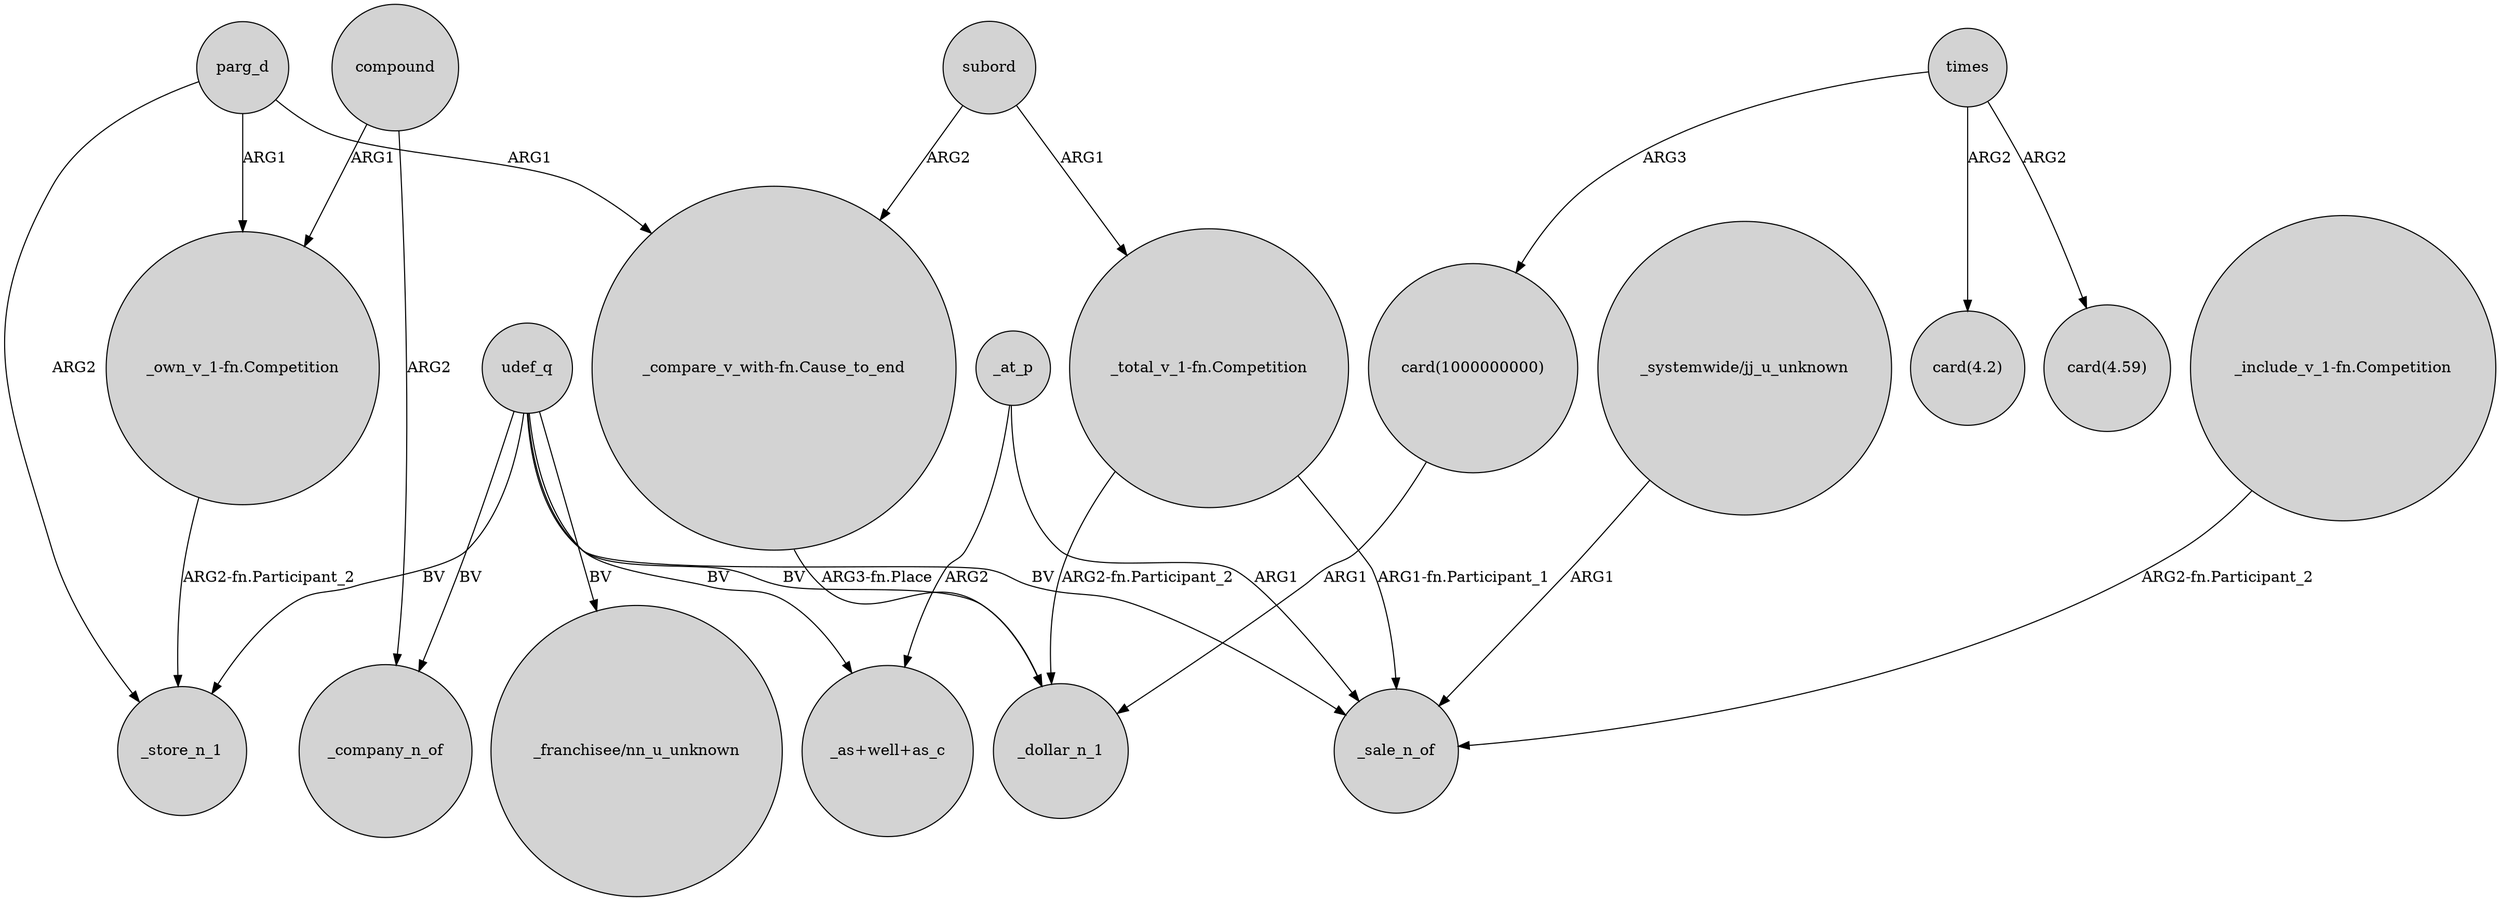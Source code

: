 digraph {
	node [shape=circle style=filled]
	"card(1000000000)" -> _dollar_n_1 [label=ARG1]
	times -> "card(4.2)" [label=ARG2]
	"_own_v_1-fn.Competition" -> _store_n_1 [label="ARG2-fn.Participant_2"]
	_at_p -> "_as+well+as_c" [label=ARG2]
	parg_d -> _store_n_1 [label=ARG2]
	subord -> "_total_v_1-fn.Competition" [label=ARG1]
	parg_d -> "_own_v_1-fn.Competition" [label=ARG1]
	_at_p -> _sale_n_of [label=ARG1]
	parg_d -> "_compare_v_with-fn.Cause_to_end" [label=ARG1]
	udef_q -> _sale_n_of [label=BV]
	times -> "card(1000000000)" [label=ARG3]
	compound -> _company_n_of [label=ARG2]
	udef_q -> "_franchisee/nn_u_unknown" [label=BV]
	udef_q -> _store_n_1 [label=BV]
	"_total_v_1-fn.Competition" -> _dollar_n_1 [label="ARG2-fn.Participant_2"]
	udef_q -> _company_n_of [label=BV]
	"_systemwide/jj_u_unknown" -> _sale_n_of [label=ARG1]
	udef_q -> _dollar_n_1 [label=BV]
	"_include_v_1-fn.Competition" -> _sale_n_of [label="ARG2-fn.Participant_2"]
	compound -> "_own_v_1-fn.Competition" [label=ARG1]
	"_compare_v_with-fn.Cause_to_end" -> _dollar_n_1 [label="ARG3-fn.Place"]
	udef_q -> "_as+well+as_c" [label=BV]
	subord -> "_compare_v_with-fn.Cause_to_end" [label=ARG2]
	"_total_v_1-fn.Competition" -> _sale_n_of [label="ARG1-fn.Participant_1"]
	times -> "card(4.59)" [label=ARG2]
}
